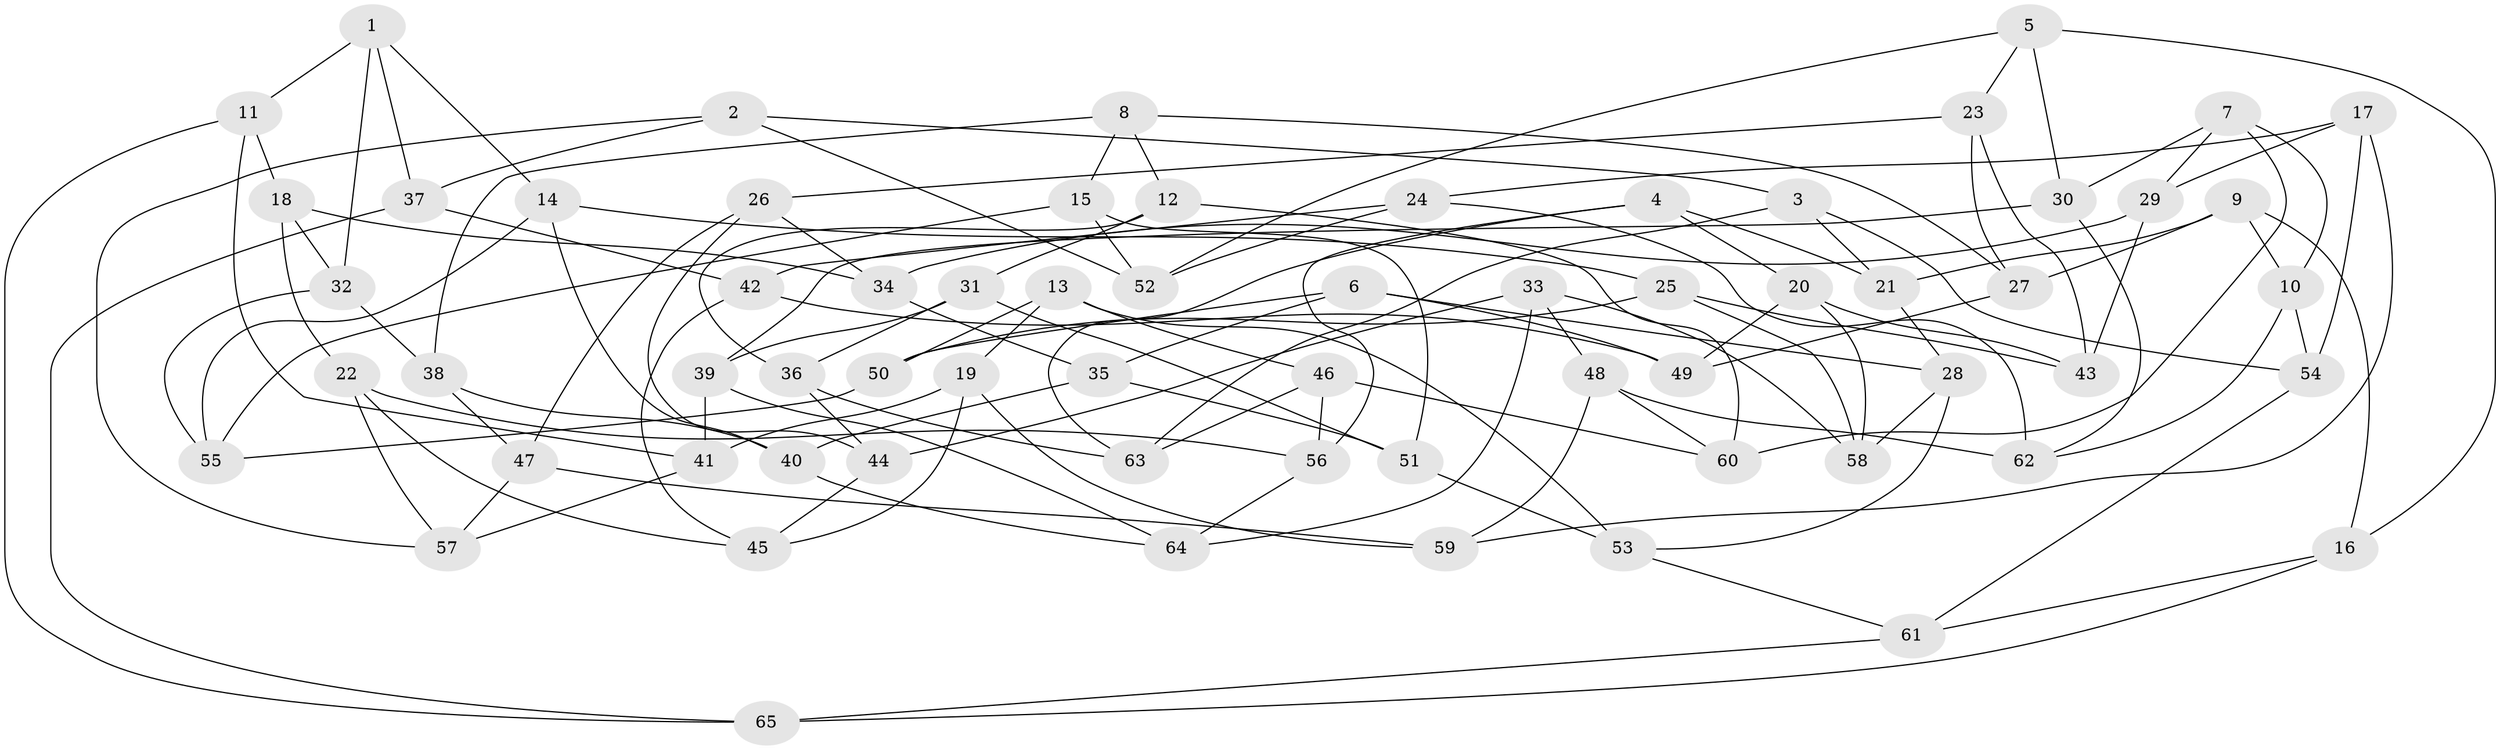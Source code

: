// Generated by graph-tools (version 1.1) at 2025/50/03/09/25 03:50:44]
// undirected, 65 vertices, 130 edges
graph export_dot {
graph [start="1"]
  node [color=gray90,style=filled];
  1;
  2;
  3;
  4;
  5;
  6;
  7;
  8;
  9;
  10;
  11;
  12;
  13;
  14;
  15;
  16;
  17;
  18;
  19;
  20;
  21;
  22;
  23;
  24;
  25;
  26;
  27;
  28;
  29;
  30;
  31;
  32;
  33;
  34;
  35;
  36;
  37;
  38;
  39;
  40;
  41;
  42;
  43;
  44;
  45;
  46;
  47;
  48;
  49;
  50;
  51;
  52;
  53;
  54;
  55;
  56;
  57;
  58;
  59;
  60;
  61;
  62;
  63;
  64;
  65;
  1 -- 14;
  1 -- 37;
  1 -- 32;
  1 -- 11;
  2 -- 52;
  2 -- 3;
  2 -- 37;
  2 -- 57;
  3 -- 63;
  3 -- 21;
  3 -- 54;
  4 -- 20;
  4 -- 63;
  4 -- 21;
  4 -- 56;
  5 -- 23;
  5 -- 16;
  5 -- 30;
  5 -- 52;
  6 -- 35;
  6 -- 50;
  6 -- 28;
  6 -- 49;
  7 -- 60;
  7 -- 29;
  7 -- 10;
  7 -- 30;
  8 -- 12;
  8 -- 27;
  8 -- 38;
  8 -- 15;
  9 -- 27;
  9 -- 16;
  9 -- 10;
  9 -- 21;
  10 -- 62;
  10 -- 54;
  11 -- 65;
  11 -- 18;
  11 -- 41;
  12 -- 60;
  12 -- 31;
  12 -- 36;
  13 -- 46;
  13 -- 53;
  13 -- 50;
  13 -- 19;
  14 -- 40;
  14 -- 25;
  14 -- 55;
  15 -- 55;
  15 -- 52;
  15 -- 51;
  16 -- 61;
  16 -- 65;
  17 -- 29;
  17 -- 24;
  17 -- 54;
  17 -- 59;
  18 -- 32;
  18 -- 22;
  18 -- 34;
  19 -- 59;
  19 -- 41;
  19 -- 45;
  20 -- 58;
  20 -- 49;
  20 -- 43;
  21 -- 28;
  22 -- 56;
  22 -- 45;
  22 -- 57;
  23 -- 27;
  23 -- 43;
  23 -- 26;
  24 -- 42;
  24 -- 52;
  24 -- 62;
  25 -- 50;
  25 -- 43;
  25 -- 58;
  26 -- 34;
  26 -- 47;
  26 -- 44;
  27 -- 49;
  28 -- 53;
  28 -- 58;
  29 -- 43;
  29 -- 34;
  30 -- 62;
  30 -- 39;
  31 -- 39;
  31 -- 51;
  31 -- 36;
  32 -- 55;
  32 -- 38;
  33 -- 44;
  33 -- 58;
  33 -- 64;
  33 -- 48;
  34 -- 35;
  35 -- 51;
  35 -- 40;
  36 -- 63;
  36 -- 44;
  37 -- 42;
  37 -- 65;
  38 -- 47;
  38 -- 40;
  39 -- 64;
  39 -- 41;
  40 -- 64;
  41 -- 57;
  42 -- 45;
  42 -- 49;
  44 -- 45;
  46 -- 63;
  46 -- 60;
  46 -- 56;
  47 -- 57;
  47 -- 59;
  48 -- 60;
  48 -- 62;
  48 -- 59;
  50 -- 55;
  51 -- 53;
  53 -- 61;
  54 -- 61;
  56 -- 64;
  61 -- 65;
}
